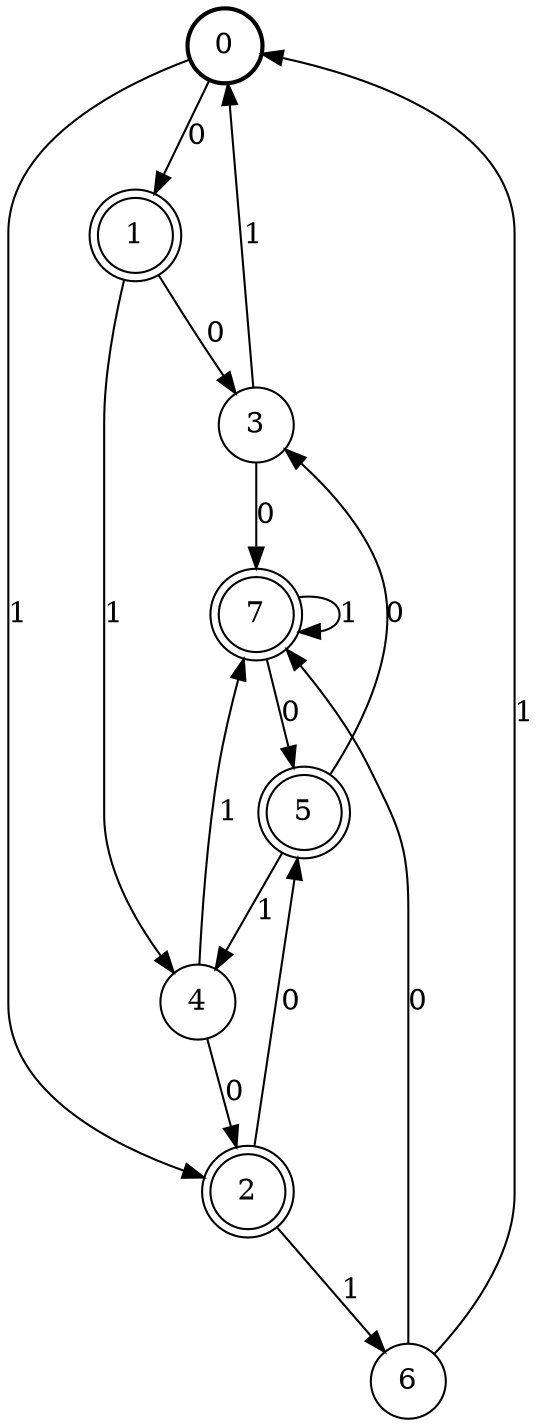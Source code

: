 digraph Automat {
    node [shape = circle];
    0 [style = "bold"];
    0 -> 1 [label = "0"];
    0 -> 2 [label = "1"];
    1 [peripheries=2]
    1 -> 3 [label = "0"];
    1 -> 4 [label = "1"];
    2 [peripheries=2]
    2 -> 5 [label = "0"];
    2 -> 6 [label = "1"];
    3 -> 7 [label = "0"];
    3 -> 0 [label = "1"];
    4 -> 2 [label = "0"];
    4 -> 7 [label = "1"];
    5 [peripheries=2]
    5 -> 3 [label = "0"];
    5 -> 4 [label = "1"];
    6 -> 7 [label = "0"];
    6 -> 0 [label = "1"];
    7 [peripheries=2]
    7 -> 5 [label = "0"];
    7 -> 7 [label = "1"];
}

